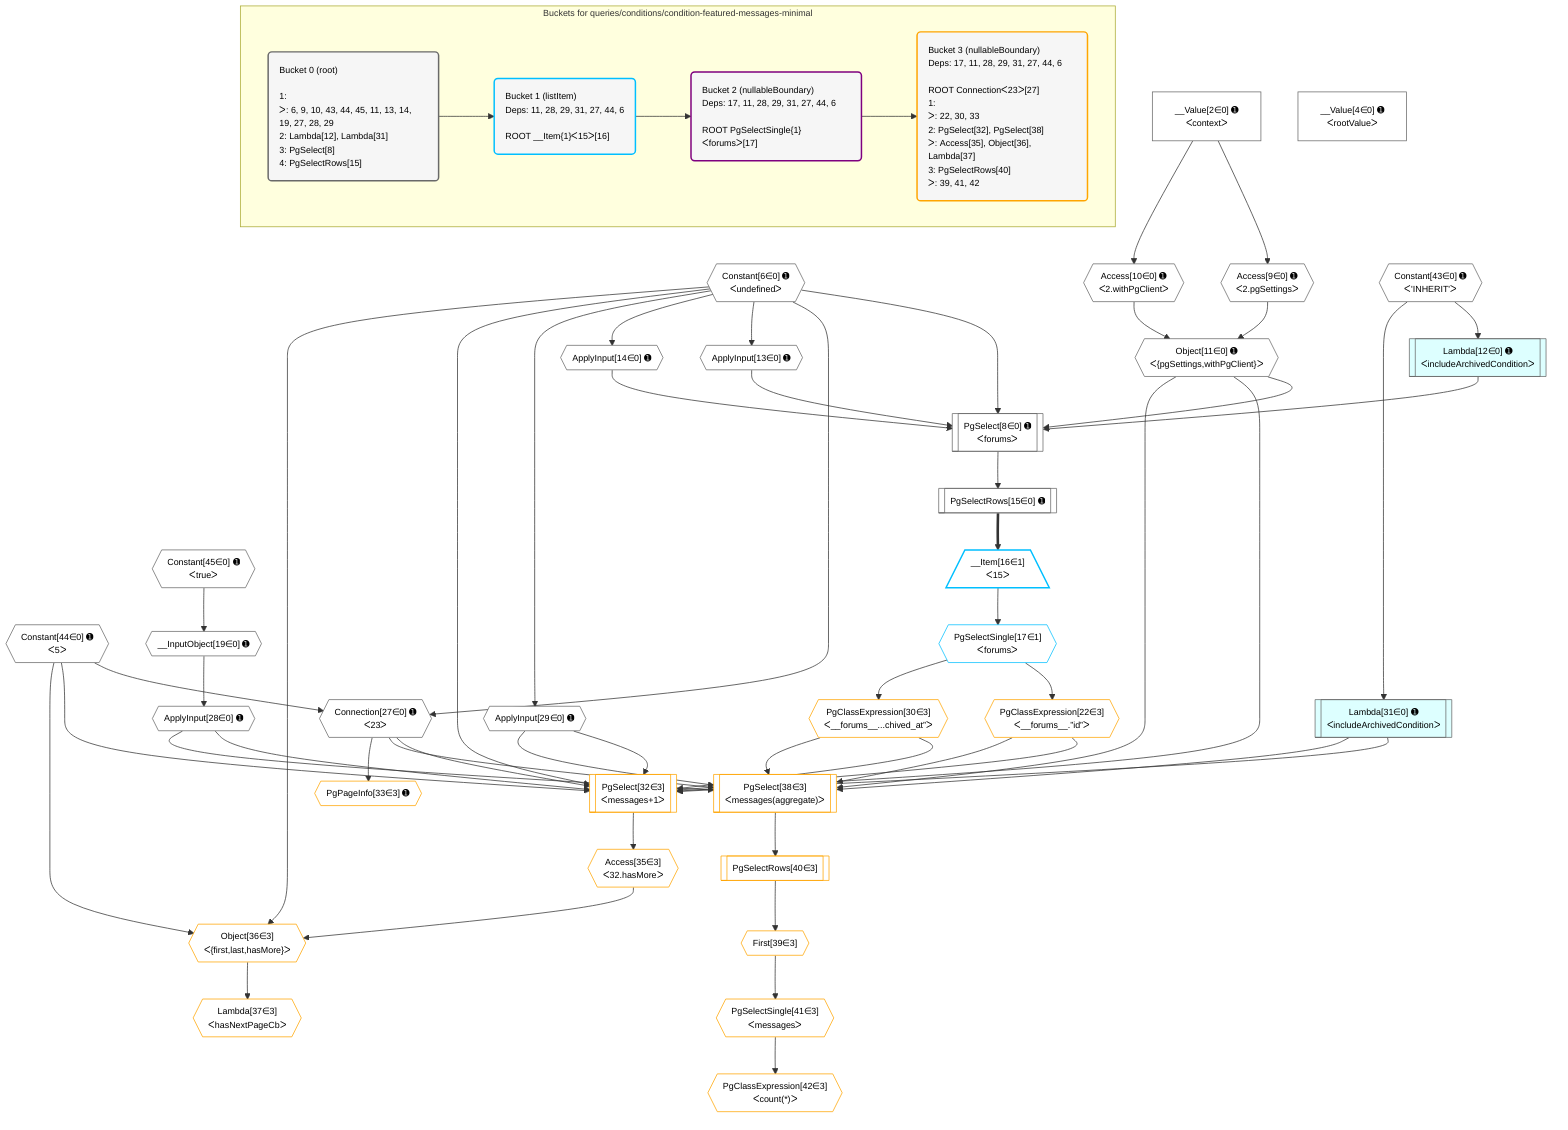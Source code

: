 %%{init: {'themeVariables': { 'fontSize': '12px'}}}%%
graph TD
    classDef path fill:#eee,stroke:#000,color:#000
    classDef plan fill:#fff,stroke-width:1px,color:#000
    classDef itemplan fill:#fff,stroke-width:2px,color:#000
    classDef unbatchedplan fill:#dff,stroke-width:1px,color:#000
    classDef sideeffectplan fill:#fcc,stroke-width:2px,color:#000
    classDef bucket fill:#f6f6f6,color:#000,stroke-width:2px,text-align:left


    %% plan dependencies
    PgSelect8[["PgSelect[8∈0] ➊<br />ᐸforumsᐳ"]]:::plan
    Object11{{"Object[11∈0] ➊<br />ᐸ{pgSettings,withPgClient}ᐳ"}}:::plan
    Constant6{{"Constant[6∈0] ➊<br />ᐸundefinedᐳ"}}:::plan
    Lambda12[["Lambda[12∈0] ➊<br />ᐸincludeArchivedConditionᐳ"]]:::unbatchedplan
    ApplyInput13{{"ApplyInput[13∈0] ➊"}}:::plan
    ApplyInput14{{"ApplyInput[14∈0] ➊"}}:::plan
    Object11 & Constant6 & Lambda12 & ApplyInput13 & ApplyInput14 --> PgSelect8
    Access9{{"Access[9∈0] ➊<br />ᐸ2.pgSettingsᐳ"}}:::plan
    Access10{{"Access[10∈0] ➊<br />ᐸ2.withPgClientᐳ"}}:::plan
    Access9 & Access10 --> Object11
    Connection27{{"Connection[27∈0] ➊<br />ᐸ23ᐳ"}}:::plan
    Constant44{{"Constant[44∈0] ➊<br />ᐸ5ᐳ"}}:::plan
    Constant44 & Constant6 --> Connection27
    __Value2["__Value[2∈0] ➊<br />ᐸcontextᐳ"]:::plan
    __Value2 --> Access9
    __Value2 --> Access10
    Constant43{{"Constant[43∈0] ➊<br />ᐸ'INHERIT'ᐳ"}}:::plan
    Constant43 --> Lambda12
    Constant6 --> ApplyInput13
    Constant6 --> ApplyInput14
    PgSelectRows15[["PgSelectRows[15∈0] ➊"]]:::plan
    PgSelect8 --> PgSelectRows15
    __InputObject19{{"__InputObject[19∈0] ➊"}}:::plan
    Constant45{{"Constant[45∈0] ➊<br />ᐸtrueᐳ"}}:::plan
    Constant45 --> __InputObject19
    ApplyInput28{{"ApplyInput[28∈0] ➊"}}:::plan
    __InputObject19 --> ApplyInput28
    ApplyInput29{{"ApplyInput[29∈0] ➊"}}:::plan
    Constant6 --> ApplyInput29
    Lambda31[["Lambda[31∈0] ➊<br />ᐸincludeArchivedConditionᐳ"]]:::unbatchedplan
    Constant43 --> Lambda31
    __Value4["__Value[4∈0] ➊<br />ᐸrootValueᐳ"]:::plan
    __Item16[/"__Item[16∈1]<br />ᐸ15ᐳ"\]:::itemplan
    PgSelectRows15 ==> __Item16
    PgSelectSingle17{{"PgSelectSingle[17∈1]<br />ᐸforumsᐳ"}}:::plan
    __Item16 --> PgSelectSingle17
    PgSelect32[["PgSelect[32∈3]<br />ᐸmessages+1ᐳ"]]:::plan
    PgClassExpression22{{"PgClassExpression[22∈3]<br />ᐸ__forums__.”id”ᐳ"}}:::plan
    PgClassExpression30{{"PgClassExpression[30∈3]<br />ᐸ__forums__...chived_at”ᐳ"}}:::plan
    Object11 & PgClassExpression22 & ApplyInput28 & ApplyInput29 & PgClassExpression30 & Lambda31 & Connection27 & Constant44 & Constant6 --> PgSelect32
    PgSelect38[["PgSelect[38∈3]<br />ᐸmessages(aggregate)ᐳ"]]:::plan
    Object11 & PgClassExpression22 & ApplyInput28 & ApplyInput29 & PgClassExpression30 & Lambda31 & Connection27 --> PgSelect38
    Object36{{"Object[36∈3]<br />ᐸ{first,last,hasMore}ᐳ"}}:::plan
    Access35{{"Access[35∈3]<br />ᐸ32.hasMoreᐳ"}}:::plan
    Constant44 & Constant6 & Access35 --> Object36
    PgSelectSingle17 --> PgClassExpression22
    PgSelectSingle17 --> PgClassExpression30
    PgPageInfo33{{"PgPageInfo[33∈3] ➊"}}:::plan
    Connection27 --> PgPageInfo33
    PgSelect32 --> Access35
    Lambda37{{"Lambda[37∈3]<br />ᐸhasNextPageCbᐳ"}}:::plan
    Object36 --> Lambda37
    First39{{"First[39∈3]"}}:::plan
    PgSelectRows40[["PgSelectRows[40∈3]"]]:::plan
    PgSelectRows40 --> First39
    PgSelect38 --> PgSelectRows40
    PgSelectSingle41{{"PgSelectSingle[41∈3]<br />ᐸmessagesᐳ"}}:::plan
    First39 --> PgSelectSingle41
    PgClassExpression42{{"PgClassExpression[42∈3]<br />ᐸcount(*)ᐳ"}}:::plan
    PgSelectSingle41 --> PgClassExpression42

    %% define steps

    subgraph "Buckets for queries/conditions/condition-featured-messages-minimal"
    Bucket0("Bucket 0 (root)<br /><br />1: <br />ᐳ: 6, 9, 10, 43, 44, 45, 11, 13, 14, 19, 27, 28, 29<br />2: Lambda[12], Lambda[31]<br />3: PgSelect[8]<br />4: PgSelectRows[15]"):::bucket
    classDef bucket0 stroke:#696969
    class Bucket0,__Value2,__Value4,Constant6,PgSelect8,Access9,Access10,Object11,Lambda12,ApplyInput13,ApplyInput14,PgSelectRows15,__InputObject19,Connection27,ApplyInput28,ApplyInput29,Lambda31,Constant43,Constant44,Constant45 bucket0
    Bucket1("Bucket 1 (listItem)<br />Deps: 11, 28, 29, 31, 27, 44, 6<br /><br />ROOT __Item{1}ᐸ15ᐳ[16]"):::bucket
    classDef bucket1 stroke:#00bfff
    class Bucket1,__Item16,PgSelectSingle17 bucket1
    Bucket2("Bucket 2 (nullableBoundary)<br />Deps: 17, 11, 28, 29, 31, 27, 44, 6<br /><br />ROOT PgSelectSingle{1}ᐸforumsᐳ[17]"):::bucket
    classDef bucket2 stroke:#7f007f
    class Bucket2 bucket2
    Bucket3("Bucket 3 (nullableBoundary)<br />Deps: 17, 11, 28, 29, 31, 27, 44, 6<br /><br />ROOT Connectionᐸ23ᐳ[27]<br />1: <br />ᐳ: 22, 30, 33<br />2: PgSelect[32], PgSelect[38]<br />ᐳ: Access[35], Object[36], Lambda[37]<br />3: PgSelectRows[40]<br />ᐳ: 39, 41, 42"):::bucket
    classDef bucket3 stroke:#ffa500
    class Bucket3,PgClassExpression22,PgClassExpression30,PgSelect32,PgPageInfo33,Access35,Object36,Lambda37,PgSelect38,First39,PgSelectRows40,PgSelectSingle41,PgClassExpression42 bucket3
    Bucket0 --> Bucket1
    Bucket1 --> Bucket2
    Bucket2 --> Bucket3
    end